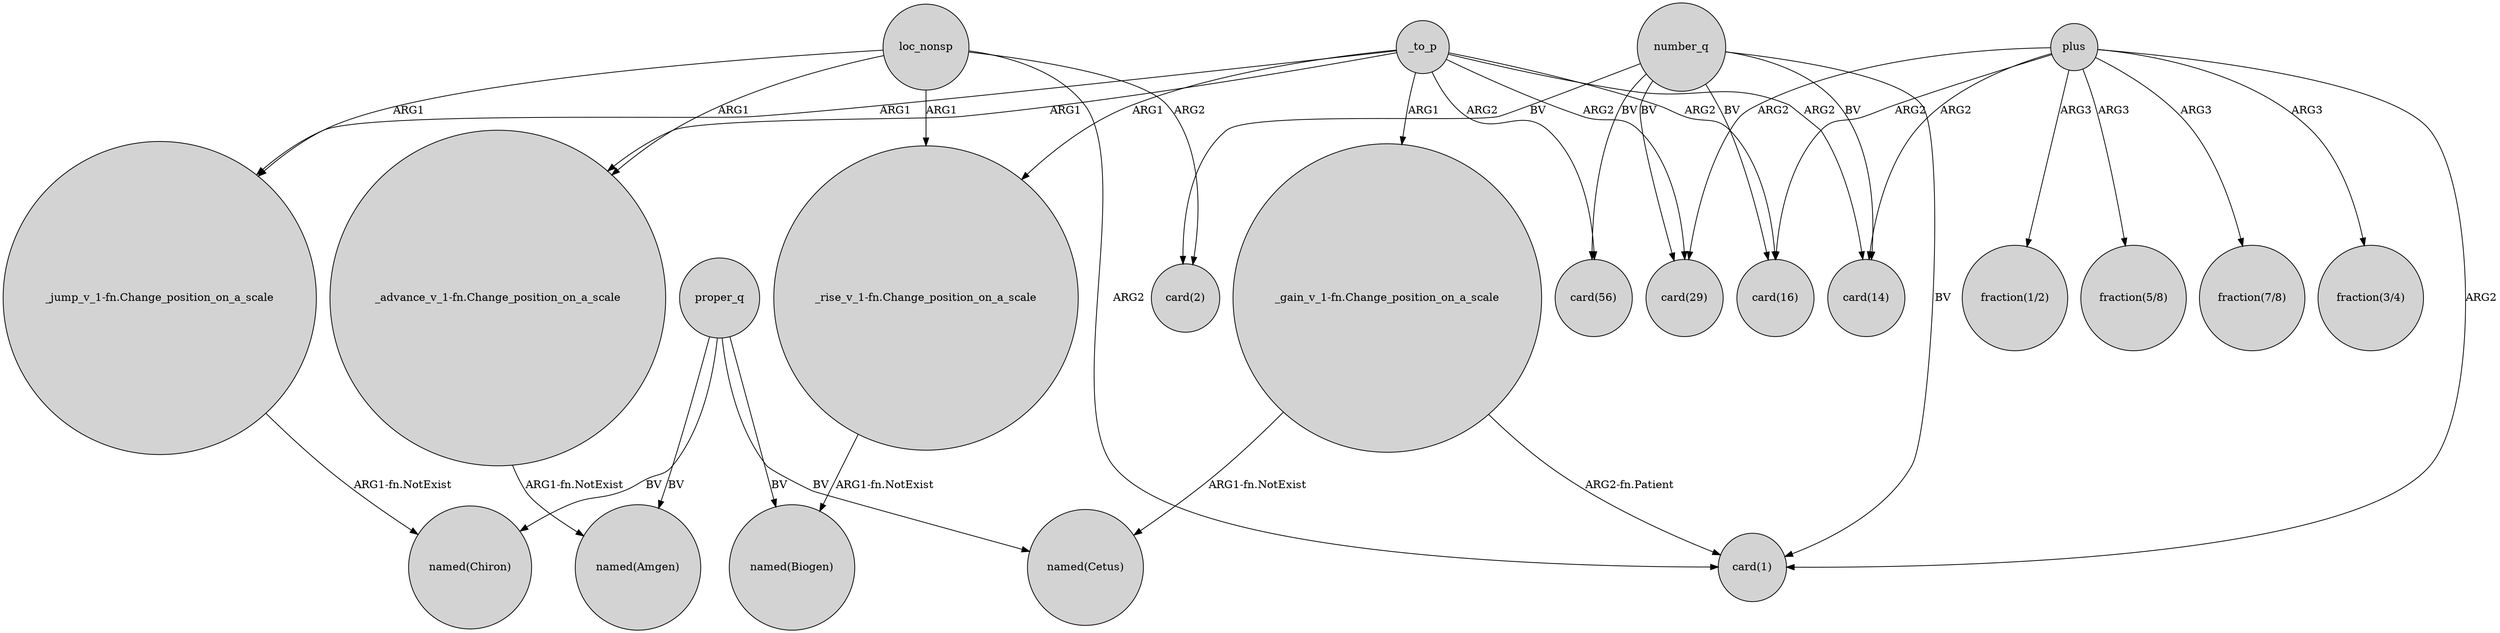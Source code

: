 digraph {
	node [shape=circle style=filled]
	plus -> "card(1)" [label=ARG2]
	"_gain_v_1-fn.Change_position_on_a_scale" -> "named(Cetus)" [label="ARG1-fn.NotExist"]
	_to_p -> "_gain_v_1-fn.Change_position_on_a_scale" [label=ARG1]
	"_rise_v_1-fn.Change_position_on_a_scale" -> "named(Biogen)" [label="ARG1-fn.NotExist"]
	_to_p -> "card(56)" [label=ARG2]
	"_gain_v_1-fn.Change_position_on_a_scale" -> "card(1)" [label="ARG2-fn.Patient"]
	loc_nonsp -> "card(1)" [label=ARG2]
	plus -> "card(14)" [label=ARG2]
	_to_p -> "_jump_v_1-fn.Change_position_on_a_scale" [label=ARG1]
	proper_q -> "named(Cetus)" [label=BV]
	plus -> "card(29)" [label=ARG2]
	proper_q -> "named(Amgen)" [label=BV]
	loc_nonsp -> "card(2)" [label=ARG2]
	_to_p -> "card(14)" [label=ARG2]
	loc_nonsp -> "_advance_v_1-fn.Change_position_on_a_scale" [label=ARG1]
	number_q -> "card(16)" [label=BV]
	_to_p -> "card(29)" [label=ARG2]
	_to_p -> "card(16)" [label=ARG2]
	number_q -> "card(29)" [label=BV]
	loc_nonsp -> "_rise_v_1-fn.Change_position_on_a_scale" [label=ARG1]
	_to_p -> "_advance_v_1-fn.Change_position_on_a_scale" [label=ARG1]
	"_advance_v_1-fn.Change_position_on_a_scale" -> "named(Amgen)" [label="ARG1-fn.NotExist"]
	number_q -> "card(14)" [label=BV]
	number_q -> "card(1)" [label=BV]
	proper_q -> "named(Chiron)" [label=BV]
	plus -> "fraction(1/2)" [label=ARG3]
	proper_q -> "named(Biogen)" [label=BV]
	plus -> "fraction(5/8)" [label=ARG3]
	number_q -> "card(56)" [label=BV]
	"_jump_v_1-fn.Change_position_on_a_scale" -> "named(Chiron)" [label="ARG1-fn.NotExist"]
	plus -> "fraction(7/8)" [label=ARG3]
	number_q -> "card(2)" [label=BV]
	_to_p -> "_rise_v_1-fn.Change_position_on_a_scale" [label=ARG1]
	plus -> "card(16)" [label=ARG2]
	loc_nonsp -> "_jump_v_1-fn.Change_position_on_a_scale" [label=ARG1]
	plus -> "fraction(3/4)" [label=ARG3]
}
